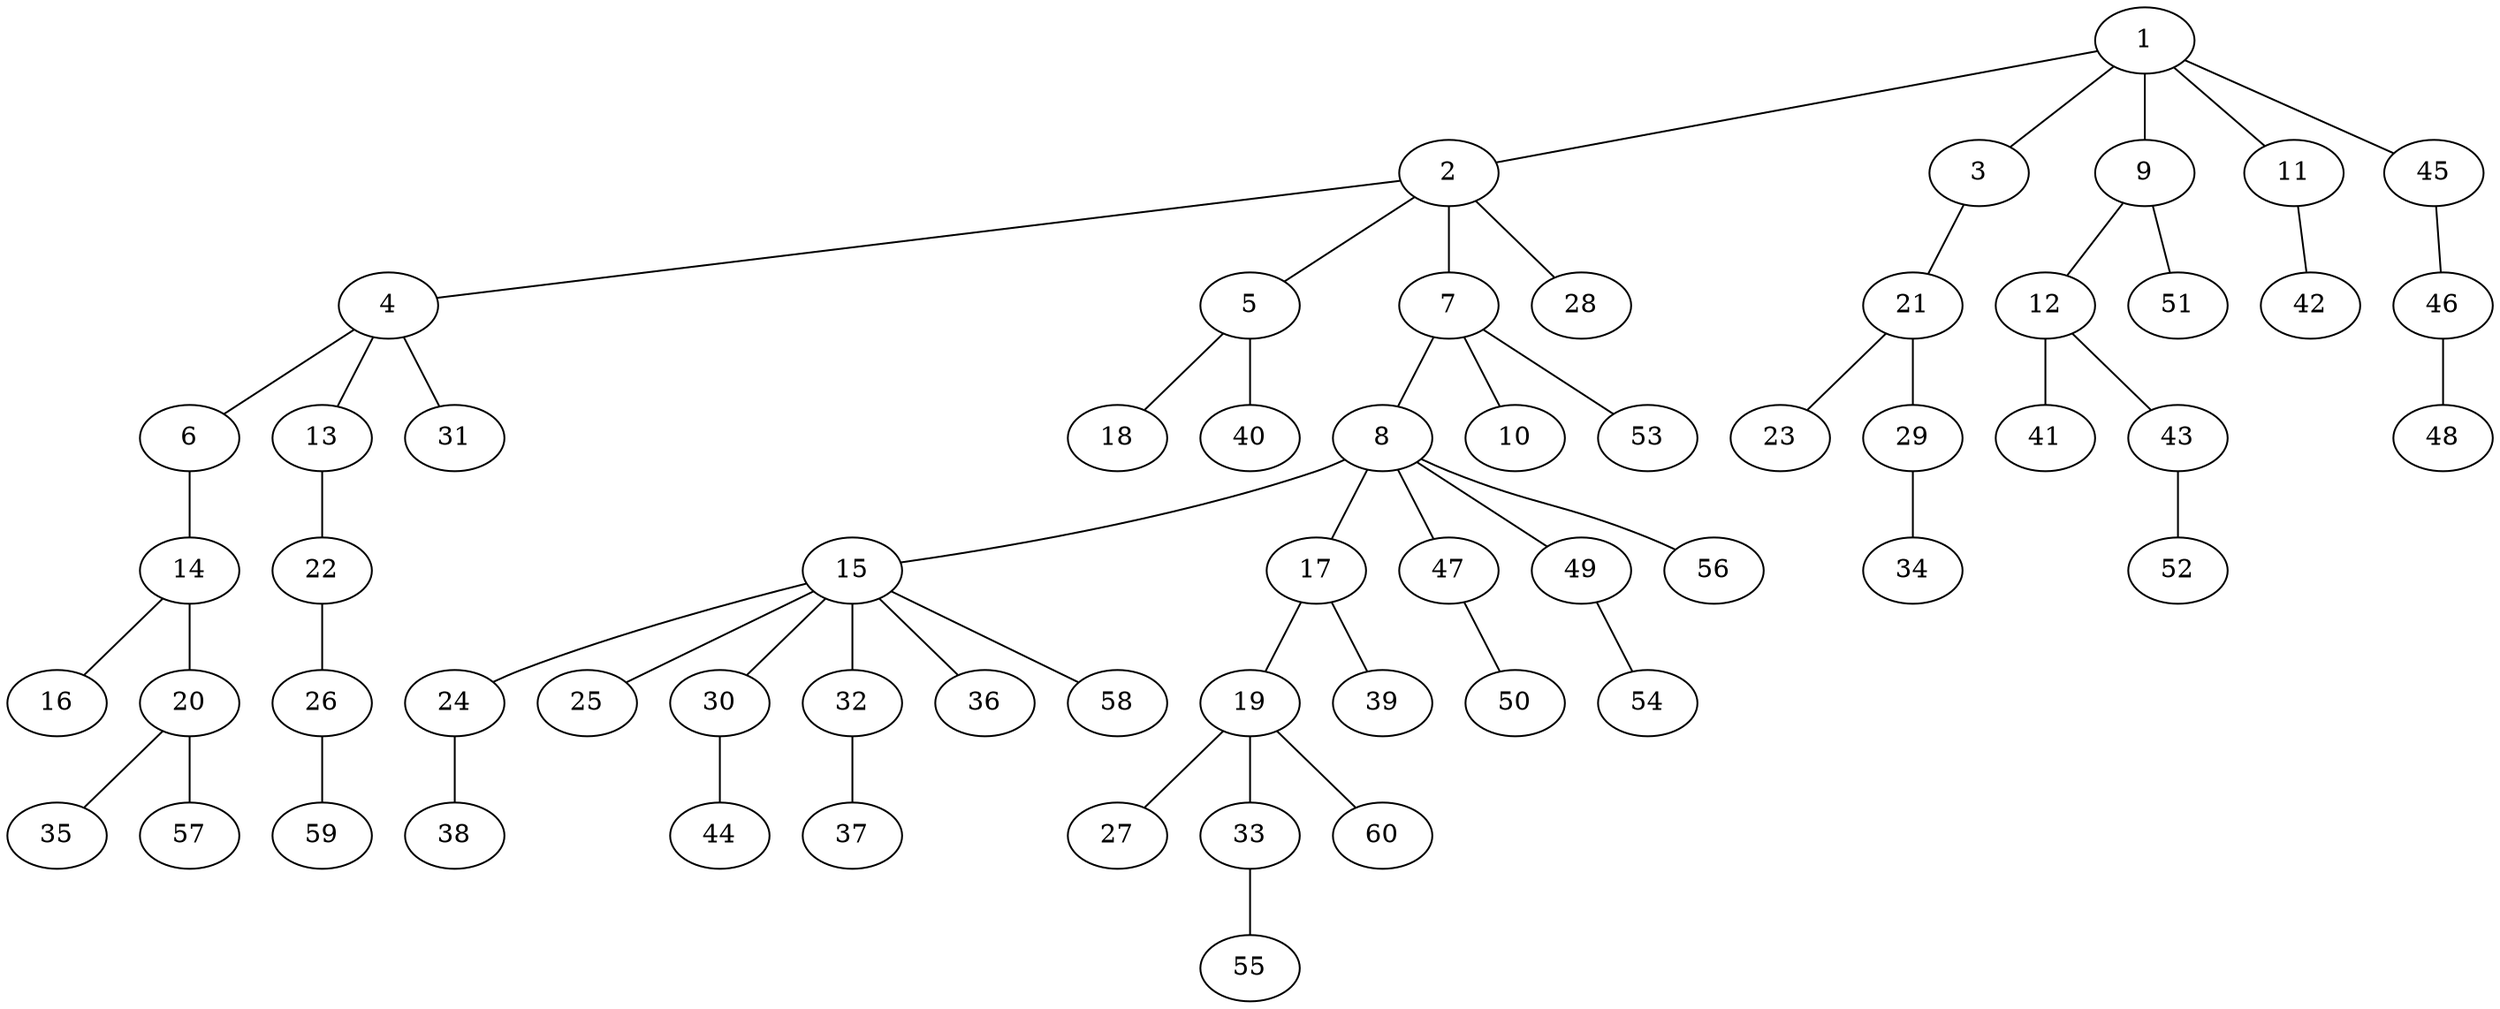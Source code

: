 graph graphname {1--2
1--3
1--9
1--11
1--45
2--4
2--5
2--7
2--28
3--21
4--6
4--13
4--31
5--18
5--40
6--14
7--8
7--10
7--53
8--15
8--17
8--47
8--49
8--56
9--12
9--51
11--42
12--41
12--43
13--22
14--16
14--20
15--24
15--25
15--30
15--32
15--36
15--58
17--19
17--39
19--27
19--33
19--60
20--35
20--57
21--23
21--29
22--26
24--38
26--59
29--34
30--44
32--37
33--55
43--52
45--46
46--48
47--50
49--54
}